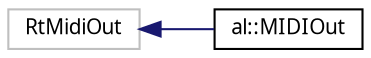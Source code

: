 digraph "Graphical Class Hierarchy"
{
 // LATEX_PDF_SIZE
  bgcolor="transparent";
  edge [fontname="FreeSans.ttf",fontsize="10",labelfontname="FreeSans.ttf",labelfontsize="10"];
  node [fontname="FreeSans.ttf",fontsize="10",shape=record];
  rankdir="LR";
  Node102 [label="RtMidiOut",height=0.2,width=0.4,color="grey75",tooltip=" "];
  Node102 -> Node0 [dir="back",color="midnightblue",fontsize="10",style="solid",fontname="FreeSans.ttf"];
  Node0 [label="al::MIDIOut",height=0.2,width=0.4,color="black",URL="$classal_1_1_m_i_d_i_out.html",tooltip=" "];
}
